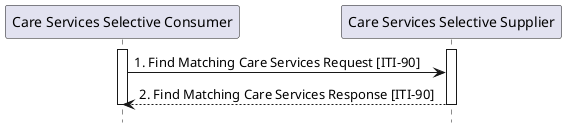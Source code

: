 @startuml
hide footbox
participant "Care Services Selective Consumer" as Client
participant "Care Services Selective Supplier" as Server
activate Client
activate Server
Client -> Server : 1. Find Matching Care Services Request [ITI-90]
Server --> Client : 2. Find Matching Care Services Response [ITI-90]
deactivate Client
deactivate Server
@enduml
